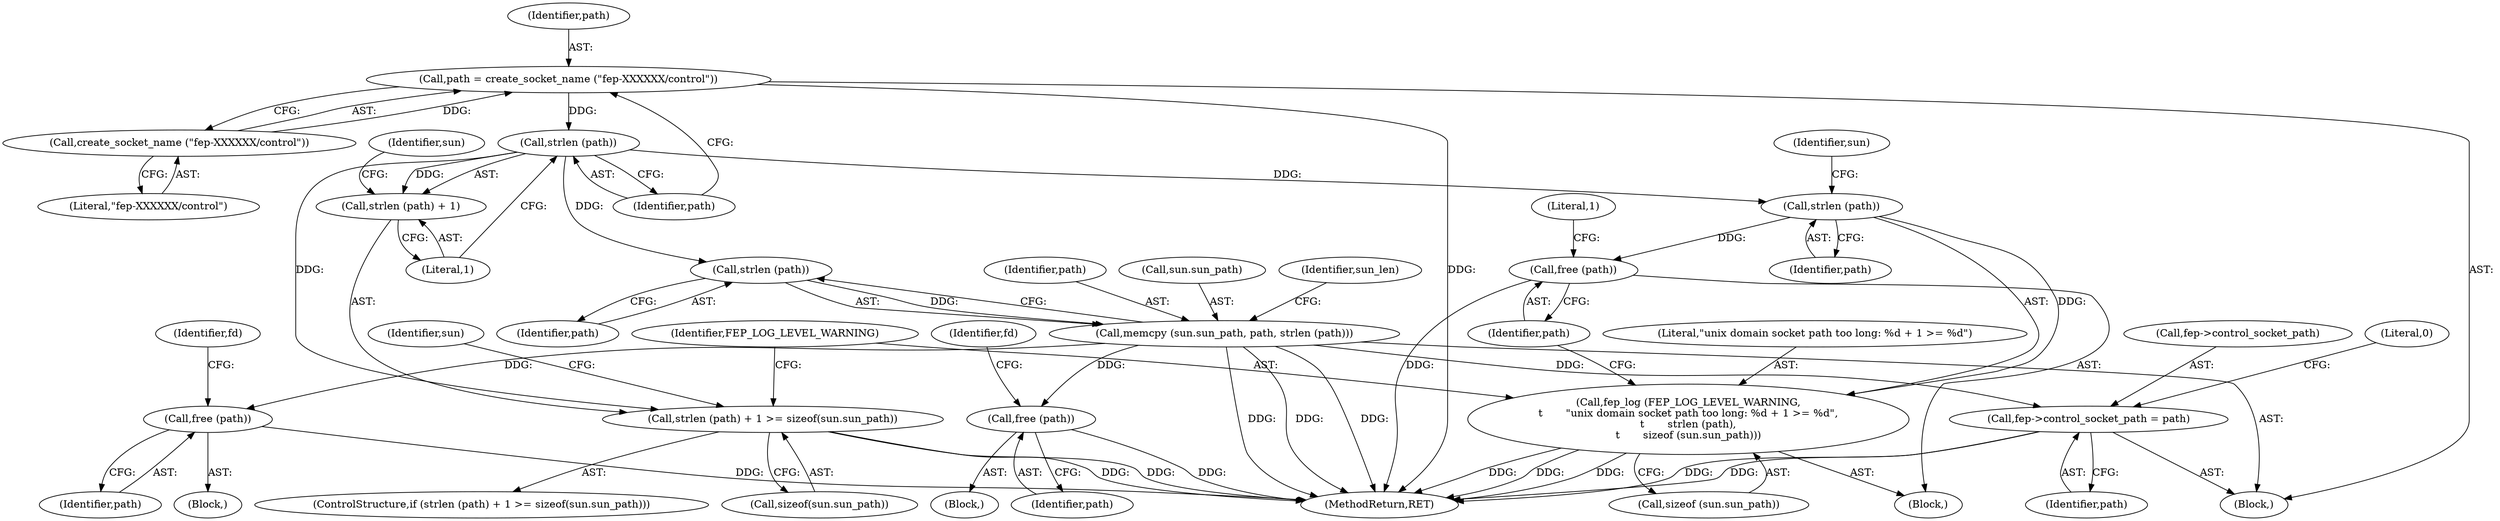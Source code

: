 digraph "0_libfep_293d9d3f@API" {
"1000123" [label="(Call,path = create_socket_name (\"fep-XXXXXX/control\"))"];
"1000125" [label="(Call,create_socket_name (\"fep-XXXXXX/control\"))"];
"1000130" [label="(Call,strlen (path))"];
"1000128" [label="(Call,strlen (path) + 1 >= sizeof(sun.sun_path))"];
"1000129" [label="(Call,strlen (path) + 1)"];
"1000141" [label="(Call,strlen (path))"];
"1000138" [label="(Call,fep_log (FEP_LOG_LEVEL_WARNING,\n\t       \"unix domain socket path too long: %d + 1 >= %d\",\n\t       strlen (path),\n\t       sizeof (sun.sun_path)))"];
"1000147" [label="(Call,free (path))"];
"1000168" [label="(Call,strlen (path))"];
"1000163" [label="(Call,memcpy (sun.sun_path, path, strlen (path)))"];
"1000187" [label="(Call,free (path))"];
"1000203" [label="(Call,free (path))"];
"1000215" [label="(Call,fep->control_socket_path = path)"];
"1000169" [label="(Identifier,path)"];
"1000137" [label="(Block,)"];
"1000221" [label="(Literal,0)"];
"1000148" [label="(Identifier,path)"];
"1000184" [label="(Block,)"];
"1000143" [label="(Call,sizeof (sun.sun_path))"];
"1000151" [label="(Literal,1)"];
"1000167" [label="(Identifier,path)"];
"1000123" [label="(Call,path = create_socket_name (\"fep-XXXXXX/control\"))"];
"1000125" [label="(Call,create_socket_name (\"fep-XXXXXX/control\"))"];
"1000219" [label="(Identifier,path)"];
"1000216" [label="(Call,fep->control_socket_path)"];
"1000133" [label="(Call,sizeof(sun.sun_path))"];
"1000145" [label="(Identifier,sun)"];
"1000206" [label="(Identifier,fd)"];
"1000204" [label="(Identifier,path)"];
"1000215" [label="(Call,fep->control_socket_path = path)"];
"1000132" [label="(Literal,1)"];
"1000127" [label="(ControlStructure,if (strlen (path) + 1 >= sizeof(sun.sun_path)))"];
"1000188" [label="(Identifier,path)"];
"1000142" [label="(Identifier,path)"];
"1000124" [label="(Identifier,path)"];
"1000187" [label="(Call,free (path))"];
"1000131" [label="(Identifier,path)"];
"1000200" [label="(Block,)"];
"1000164" [label="(Call,sun.sun_path)"];
"1000163" [label="(Call,memcpy (sun.sun_path, path, strlen (path)))"];
"1000147" [label="(Call,free (path))"];
"1000203" [label="(Call,free (path))"];
"1000140" [label="(Literal,\"unix domain socket path too long: %d + 1 >= %d\")"];
"1000141" [label="(Call,strlen (path))"];
"1000222" [label="(MethodReturn,RET)"];
"1000135" [label="(Identifier,sun)"];
"1000139" [label="(Identifier,FEP_LOG_LEVEL_WARNING)"];
"1000168" [label="(Call,strlen (path))"];
"1000171" [label="(Identifier,sun_len)"];
"1000129" [label="(Call,strlen (path) + 1)"];
"1000190" [label="(Identifier,fd)"];
"1000126" [label="(Literal,\"fep-XXXXXX/control\")"];
"1000138" [label="(Call,fep_log (FEP_LOG_LEVEL_WARNING,\n\t       \"unix domain socket path too long: %d + 1 >= %d\",\n\t       strlen (path),\n\t       sizeof (sun.sun_path)))"];
"1000154" [label="(Identifier,sun)"];
"1000130" [label="(Call,strlen (path))"];
"1000128" [label="(Call,strlen (path) + 1 >= sizeof(sun.sun_path))"];
"1000102" [label="(Block,)"];
"1000123" -> "1000102"  [label="AST: "];
"1000123" -> "1000125"  [label="CFG: "];
"1000124" -> "1000123"  [label="AST: "];
"1000125" -> "1000123"  [label="AST: "];
"1000131" -> "1000123"  [label="CFG: "];
"1000123" -> "1000222"  [label="DDG: "];
"1000125" -> "1000123"  [label="DDG: "];
"1000123" -> "1000130"  [label="DDG: "];
"1000125" -> "1000126"  [label="CFG: "];
"1000126" -> "1000125"  [label="AST: "];
"1000130" -> "1000129"  [label="AST: "];
"1000130" -> "1000131"  [label="CFG: "];
"1000131" -> "1000130"  [label="AST: "];
"1000132" -> "1000130"  [label="CFG: "];
"1000130" -> "1000128"  [label="DDG: "];
"1000130" -> "1000129"  [label="DDG: "];
"1000130" -> "1000141"  [label="DDG: "];
"1000130" -> "1000168"  [label="DDG: "];
"1000128" -> "1000127"  [label="AST: "];
"1000128" -> "1000133"  [label="CFG: "];
"1000129" -> "1000128"  [label="AST: "];
"1000133" -> "1000128"  [label="AST: "];
"1000139" -> "1000128"  [label="CFG: "];
"1000154" -> "1000128"  [label="CFG: "];
"1000128" -> "1000222"  [label="DDG: "];
"1000128" -> "1000222"  [label="DDG: "];
"1000129" -> "1000132"  [label="CFG: "];
"1000132" -> "1000129"  [label="AST: "];
"1000135" -> "1000129"  [label="CFG: "];
"1000141" -> "1000138"  [label="AST: "];
"1000141" -> "1000142"  [label="CFG: "];
"1000142" -> "1000141"  [label="AST: "];
"1000145" -> "1000141"  [label="CFG: "];
"1000141" -> "1000138"  [label="DDG: "];
"1000141" -> "1000147"  [label="DDG: "];
"1000138" -> "1000137"  [label="AST: "];
"1000138" -> "1000143"  [label="CFG: "];
"1000139" -> "1000138"  [label="AST: "];
"1000140" -> "1000138"  [label="AST: "];
"1000143" -> "1000138"  [label="AST: "];
"1000148" -> "1000138"  [label="CFG: "];
"1000138" -> "1000222"  [label="DDG: "];
"1000138" -> "1000222"  [label="DDG: "];
"1000138" -> "1000222"  [label="DDG: "];
"1000147" -> "1000137"  [label="AST: "];
"1000147" -> "1000148"  [label="CFG: "];
"1000148" -> "1000147"  [label="AST: "];
"1000151" -> "1000147"  [label="CFG: "];
"1000147" -> "1000222"  [label="DDG: "];
"1000168" -> "1000163"  [label="AST: "];
"1000168" -> "1000169"  [label="CFG: "];
"1000169" -> "1000168"  [label="AST: "];
"1000163" -> "1000168"  [label="CFG: "];
"1000168" -> "1000163"  [label="DDG: "];
"1000163" -> "1000102"  [label="AST: "];
"1000164" -> "1000163"  [label="AST: "];
"1000167" -> "1000163"  [label="AST: "];
"1000171" -> "1000163"  [label="CFG: "];
"1000163" -> "1000222"  [label="DDG: "];
"1000163" -> "1000222"  [label="DDG: "];
"1000163" -> "1000222"  [label="DDG: "];
"1000163" -> "1000187"  [label="DDG: "];
"1000163" -> "1000203"  [label="DDG: "];
"1000163" -> "1000215"  [label="DDG: "];
"1000187" -> "1000184"  [label="AST: "];
"1000187" -> "1000188"  [label="CFG: "];
"1000188" -> "1000187"  [label="AST: "];
"1000190" -> "1000187"  [label="CFG: "];
"1000187" -> "1000222"  [label="DDG: "];
"1000203" -> "1000200"  [label="AST: "];
"1000203" -> "1000204"  [label="CFG: "];
"1000204" -> "1000203"  [label="AST: "];
"1000206" -> "1000203"  [label="CFG: "];
"1000203" -> "1000222"  [label="DDG: "];
"1000215" -> "1000102"  [label="AST: "];
"1000215" -> "1000219"  [label="CFG: "];
"1000216" -> "1000215"  [label="AST: "];
"1000219" -> "1000215"  [label="AST: "];
"1000221" -> "1000215"  [label="CFG: "];
"1000215" -> "1000222"  [label="DDG: "];
"1000215" -> "1000222"  [label="DDG: "];
}
